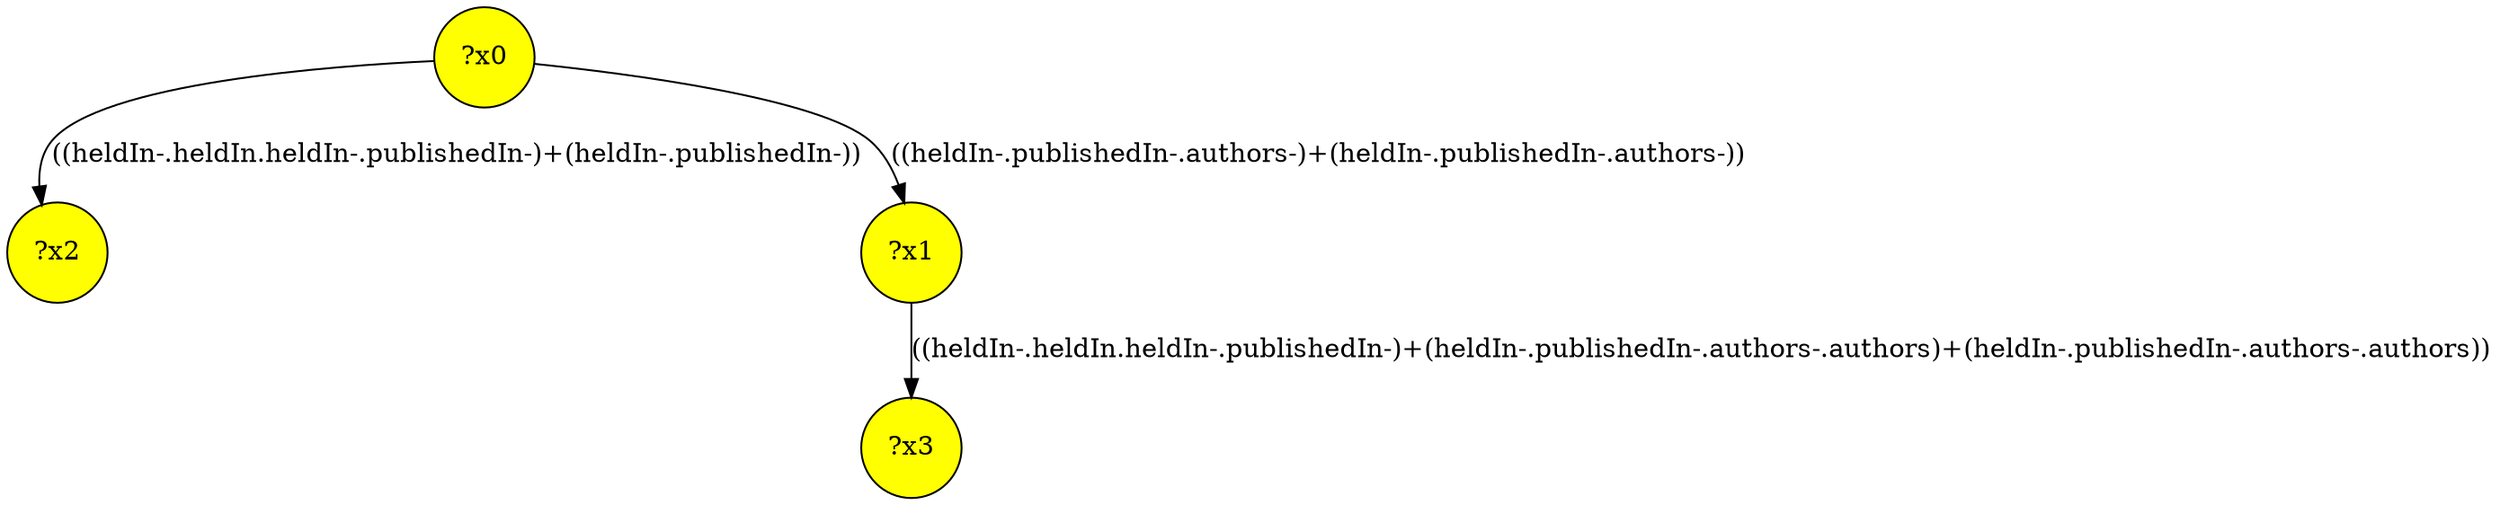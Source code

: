digraph g {
	x0 [fillcolor="yellow", style="filled," shape=circle, label="?x0"];
	x2 [fillcolor="yellow", style="filled," shape=circle, label="?x2"];
	x1 [fillcolor="yellow", style="filled," shape=circle, label="?x1"];
	x3 [fillcolor="yellow", style="filled," shape=circle, label="?x3"];
	x0 -> x1 [label="((heldIn-.publishedIn-.authors-)+(heldIn-.publishedIn-.authors-))"];
	x0 -> x2 [label="((heldIn-.heldIn.heldIn-.publishedIn-)+(heldIn-.publishedIn-))"];
	x1 -> x3 [label="((heldIn-.heldIn.heldIn-.publishedIn-)+(heldIn-.publishedIn-.authors-.authors)+(heldIn-.publishedIn-.authors-.authors))"];
}
